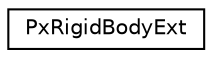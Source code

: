 digraph "Graphical Class Hierarchy"
{
  edge [fontname="Helvetica",fontsize="10",labelfontname="Helvetica",labelfontsize="10"];
  node [fontname="Helvetica",fontsize="10",shape=record];
  rankdir="LR";
  Node0 [label="PxRigidBodyExt",height=0.2,width=0.4,color="black", fillcolor="white", style="filled",URL="$classPxRigidBodyExt.html",tooltip="utility functions for use with PxRigidBody and subclasses "];
}
